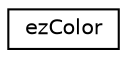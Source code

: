 digraph "Graphical Class Hierarchy"
{
 // LATEX_PDF_SIZE
  edge [fontname="Helvetica",fontsize="10",labelfontname="Helvetica",labelfontsize="10"];
  node [fontname="Helvetica",fontsize="10",shape=record];
  rankdir="LR";
  Node0 [label="ezColor",height=0.2,width=0.4,color="black", fillcolor="white", style="filled",URL="$dd/d01/classez_color.htm",tooltip="ezColor represents and RGBA color in linear color space. Values are stored as float,..."];
}
